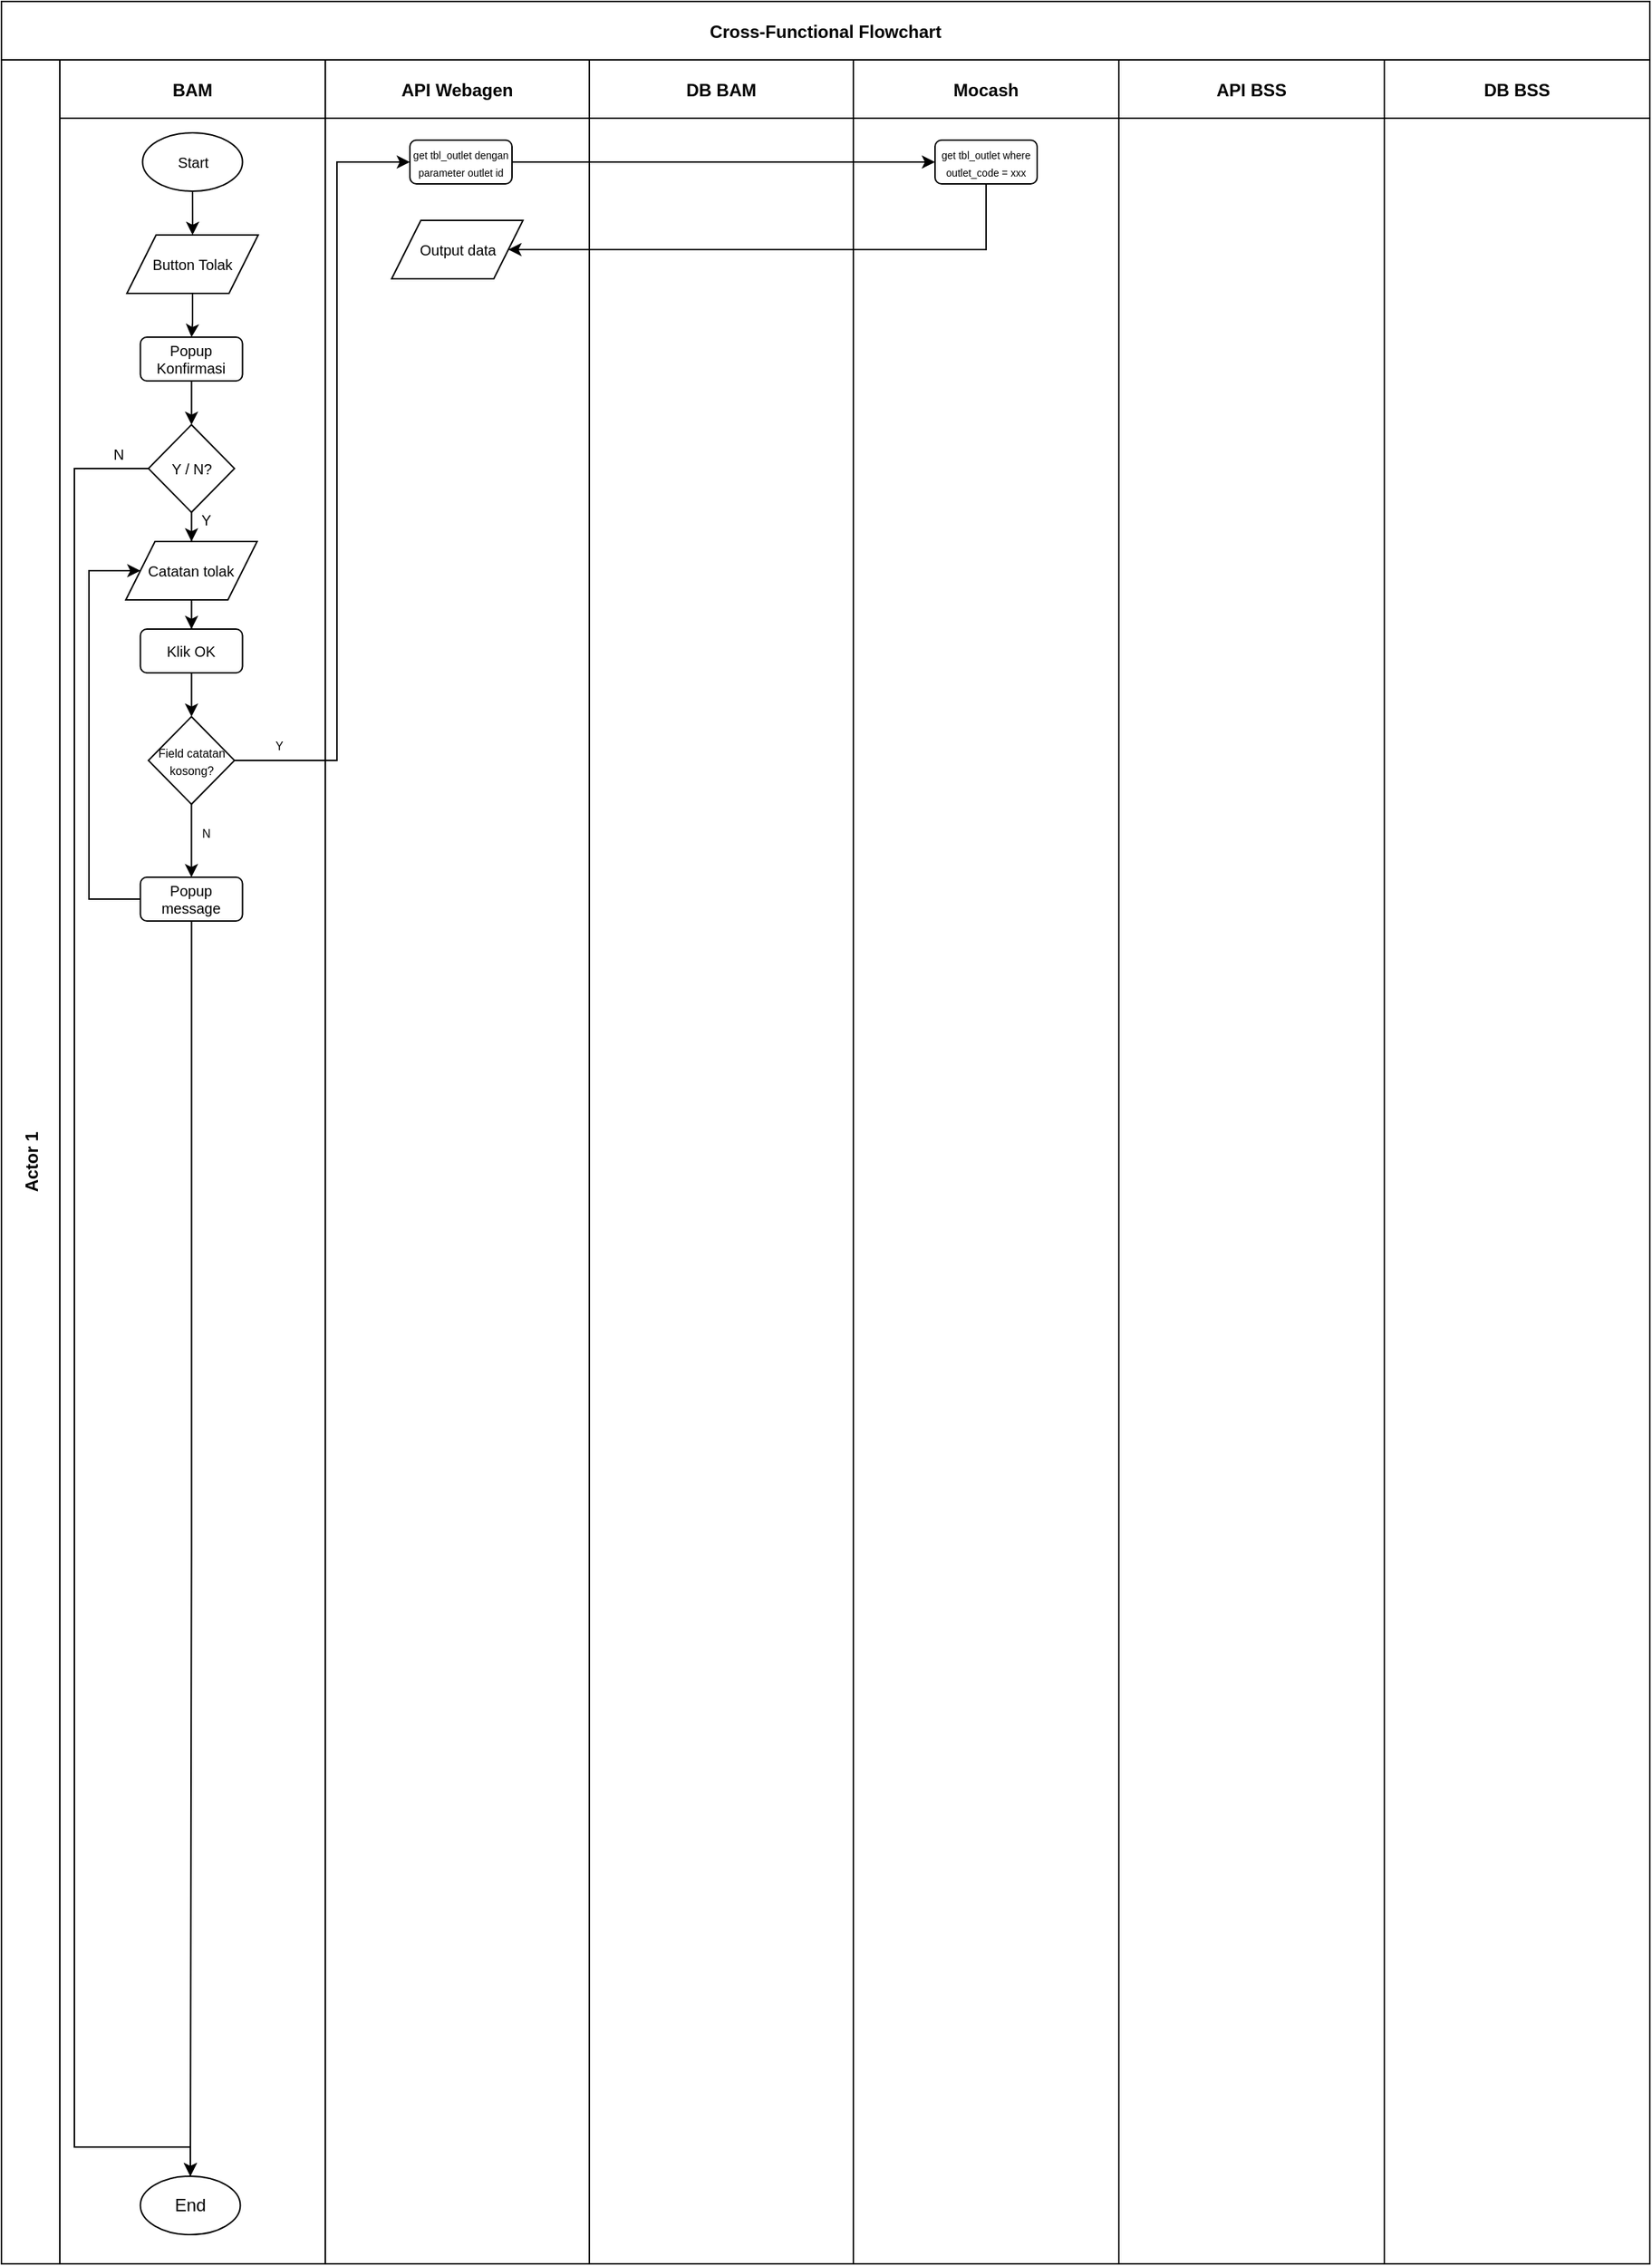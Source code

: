 <mxfile version="20.5.1" type="github"><diagram id="C5RBs43oDa-KdzZeNtuy" name="Page-1"><mxGraphModel dx="1240" dy="680" grid="1" gridSize="10" guides="1" tooltips="1" connect="1" arrows="1" fold="1" page="1" pageScale="1" pageWidth="1200" pageHeight="1600" math="0" shadow="0"><root><mxCell id="WIyWlLk6GJQsqaUBKTNV-0"/><mxCell id="WIyWlLk6GJQsqaUBKTNV-1" parent="WIyWlLk6GJQsqaUBKTNV-0"/><mxCell id="dpr4Hlm6WT-nSQgmNy0h-0" value="Cross-Functional Flowchart" style="shape=table;childLayout=tableLayout;startSize=40;collapsible=0;recursiveResize=0;expand=0;fontStyle=1;" vertex="1" parent="WIyWlLk6GJQsqaUBKTNV-1"><mxGeometry x="30" y="20" width="1130" height="1550" as="geometry"/></mxCell><mxCell id="dpr4Hlm6WT-nSQgmNy0h-1" value="Actor 1" style="shape=tableRow;horizontal=0;startSize=40;swimlaneHead=0;swimlaneBody=0;top=0;left=0;bottom=0;right=0;dropTarget=0;fillColor=none;collapsible=0;recursiveResize=0;expand=0;fontStyle=1;" vertex="1" parent="dpr4Hlm6WT-nSQgmNy0h-0"><mxGeometry y="40" width="1130" height="1510" as="geometry"/></mxCell><mxCell id="dpr4Hlm6WT-nSQgmNy0h-2" value="BAM" style="swimlane;swimlaneHead=0;swimlaneBody=0;fontStyle=0;connectable=0;fillColor=none;startSize=40;collapsible=0;recursiveResize=0;expand=0;fontStyle=1;" vertex="1" parent="dpr4Hlm6WT-nSQgmNy0h-1"><mxGeometry x="40" width="182" height="1510" as="geometry"><mxRectangle width="182" height="1510" as="alternateBounds"/></mxGeometry></mxCell><mxCell id="dpr4Hlm6WT-nSQgmNy0h-19" value="" style="edgeStyle=orthogonalEdgeStyle;rounded=0;orthogonalLoop=1;jettySize=auto;html=1;fontSize=10;" edge="1" parent="dpr4Hlm6WT-nSQgmNy0h-2" source="dpr4Hlm6WT-nSQgmNy0h-17" target="dpr4Hlm6WT-nSQgmNy0h-18"><mxGeometry relative="1" as="geometry"/></mxCell><mxCell id="dpr4Hlm6WT-nSQgmNy0h-17" value="&lt;font style=&quot;font-size: 10px;&quot;&gt;Start&lt;/font&gt;" style="ellipse;whiteSpace=wrap;html=1;" vertex="1" parent="dpr4Hlm6WT-nSQgmNy0h-2"><mxGeometry x="56.75" y="50" width="68.5" height="40" as="geometry"/></mxCell><mxCell id="dpr4Hlm6WT-nSQgmNy0h-21" value="" style="edgeStyle=orthogonalEdgeStyle;rounded=0;orthogonalLoop=1;jettySize=auto;html=1;fontSize=10;" edge="1" parent="dpr4Hlm6WT-nSQgmNy0h-2" source="dpr4Hlm6WT-nSQgmNy0h-18" target="dpr4Hlm6WT-nSQgmNy0h-20"><mxGeometry relative="1" as="geometry"/></mxCell><mxCell id="dpr4Hlm6WT-nSQgmNy0h-18" value="&lt;font style=&quot;font-size: 10px;&quot;&gt;Button Tolak&lt;/font&gt;" style="shape=parallelogram;perimeter=parallelogramPerimeter;whiteSpace=wrap;html=1;fixedSize=1;" vertex="1" parent="dpr4Hlm6WT-nSQgmNy0h-2"><mxGeometry x="46" y="120" width="90" height="40" as="geometry"/></mxCell><mxCell id="dpr4Hlm6WT-nSQgmNy0h-23" value="" style="edgeStyle=orthogonalEdgeStyle;rounded=0;orthogonalLoop=1;jettySize=auto;html=1;fontSize=10;" edge="1" parent="dpr4Hlm6WT-nSQgmNy0h-2" source="dpr4Hlm6WT-nSQgmNy0h-20" target="dpr4Hlm6WT-nSQgmNy0h-22"><mxGeometry relative="1" as="geometry"/></mxCell><mxCell id="dpr4Hlm6WT-nSQgmNy0h-20" value="Popup Konfirmasi" style="rounded=1;whiteSpace=wrap;html=1;fontSize=10;" vertex="1" parent="dpr4Hlm6WT-nSQgmNy0h-2"><mxGeometry x="55.25" y="190" width="70" height="30" as="geometry"/></mxCell><mxCell id="dpr4Hlm6WT-nSQgmNy0h-26" style="edgeStyle=orthogonalEdgeStyle;rounded=0;orthogonalLoop=1;jettySize=auto;html=1;exitX=0;exitY=0.5;exitDx=0;exitDy=0;entryX=0.5;entryY=0;entryDx=0;entryDy=0;fontSize=10;" edge="1" parent="dpr4Hlm6WT-nSQgmNy0h-2" source="dpr4Hlm6WT-nSQgmNy0h-22" target="dpr4Hlm6WT-nSQgmNy0h-25"><mxGeometry relative="1" as="geometry"><Array as="points"><mxPoint x="10" y="280"/><mxPoint x="10" y="1430"/><mxPoint x="90" y="1430"/></Array></mxGeometry></mxCell><mxCell id="dpr4Hlm6WT-nSQgmNy0h-29" value="" style="edgeStyle=orthogonalEdgeStyle;rounded=0;orthogonalLoop=1;jettySize=auto;html=1;fontSize=10;" edge="1" parent="dpr4Hlm6WT-nSQgmNy0h-2" source="dpr4Hlm6WT-nSQgmNy0h-22" target="dpr4Hlm6WT-nSQgmNy0h-28"><mxGeometry relative="1" as="geometry"/></mxCell><mxCell id="dpr4Hlm6WT-nSQgmNy0h-22" value="Y / N?" style="rhombus;whiteSpace=wrap;html=1;fontSize=10;" vertex="1" parent="dpr4Hlm6WT-nSQgmNy0h-2"><mxGeometry x="60.75" y="250" width="59" height="60" as="geometry"/></mxCell><mxCell id="dpr4Hlm6WT-nSQgmNy0h-25" value="End" style="ellipse;whiteSpace=wrap;html=1;" vertex="1" parent="dpr4Hlm6WT-nSQgmNy0h-2"><mxGeometry x="55.25" y="1450" width="68.5" height="40" as="geometry"/></mxCell><mxCell id="dpr4Hlm6WT-nSQgmNy0h-42" value="" style="edgeStyle=orthogonalEdgeStyle;rounded=0;orthogonalLoop=1;jettySize=auto;html=1;fontSize=7;" edge="1" parent="dpr4Hlm6WT-nSQgmNy0h-2" source="dpr4Hlm6WT-nSQgmNy0h-28" target="dpr4Hlm6WT-nSQgmNy0h-41"><mxGeometry relative="1" as="geometry"/></mxCell><mxCell id="dpr4Hlm6WT-nSQgmNy0h-28" value="&lt;font style=&quot;font-size: 10px;&quot;&gt;Catatan tolak&lt;br&gt;&lt;/font&gt;" style="shape=parallelogram;perimeter=parallelogramPerimeter;whiteSpace=wrap;html=1;fixedSize=1;" vertex="1" parent="dpr4Hlm6WT-nSQgmNy0h-2"><mxGeometry x="45.25" y="330" width="90" height="40" as="geometry"/></mxCell><mxCell id="dpr4Hlm6WT-nSQgmNy0h-30" value="Y" style="text;html=1;align=center;verticalAlign=middle;resizable=0;points=[];autosize=1;strokeColor=none;fillColor=none;fontSize=10;" vertex="1" parent="dpr4Hlm6WT-nSQgmNy0h-2"><mxGeometry x="84.5" y="300" width="30" height="30" as="geometry"/></mxCell><mxCell id="dpr4Hlm6WT-nSQgmNy0h-36" value="" style="edgeStyle=orthogonalEdgeStyle;rounded=0;orthogonalLoop=1;jettySize=auto;html=1;fontSize=10;" edge="1" parent="dpr4Hlm6WT-nSQgmNy0h-2" source="dpr4Hlm6WT-nSQgmNy0h-34" target="dpr4Hlm6WT-nSQgmNy0h-25"><mxGeometry relative="1" as="geometry"/></mxCell><mxCell id="dpr4Hlm6WT-nSQgmNy0h-47" style="edgeStyle=orthogonalEdgeStyle;rounded=0;orthogonalLoop=1;jettySize=auto;html=1;exitX=0;exitY=0.5;exitDx=0;exitDy=0;fontSize=8;" edge="1" parent="dpr4Hlm6WT-nSQgmNy0h-2" source="dpr4Hlm6WT-nSQgmNy0h-34" target="dpr4Hlm6WT-nSQgmNy0h-28"><mxGeometry relative="1" as="geometry"><mxPoint x="20" y="420" as="targetPoint"/><Array as="points"><mxPoint x="20" y="575"/><mxPoint x="20" y="350"/></Array></mxGeometry></mxCell><mxCell id="dpr4Hlm6WT-nSQgmNy0h-34" value="Popup message" style="rounded=1;whiteSpace=wrap;html=1;fontSize=10;" vertex="1" parent="dpr4Hlm6WT-nSQgmNy0h-2"><mxGeometry x="55.25" y="560" width="70" height="30" as="geometry"/></mxCell><mxCell id="dpr4Hlm6WT-nSQgmNy0h-44" value="" style="edgeStyle=orthogonalEdgeStyle;rounded=0;orthogonalLoop=1;jettySize=auto;html=1;fontSize=7;" edge="1" parent="dpr4Hlm6WT-nSQgmNy0h-2" source="dpr4Hlm6WT-nSQgmNy0h-41" target="dpr4Hlm6WT-nSQgmNy0h-43"><mxGeometry relative="1" as="geometry"/></mxCell><mxCell id="dpr4Hlm6WT-nSQgmNy0h-41" value="Klik OK" style="rounded=1;whiteSpace=wrap;html=1;fontSize=10;" vertex="1" parent="dpr4Hlm6WT-nSQgmNy0h-2"><mxGeometry x="55.25" y="390" width="70" height="30" as="geometry"/></mxCell><mxCell id="dpr4Hlm6WT-nSQgmNy0h-45" value="" style="edgeStyle=orthogonalEdgeStyle;rounded=0;orthogonalLoop=1;jettySize=auto;html=1;fontSize=8;" edge="1" parent="dpr4Hlm6WT-nSQgmNy0h-2" source="dpr4Hlm6WT-nSQgmNy0h-43" target="dpr4Hlm6WT-nSQgmNy0h-34"><mxGeometry relative="1" as="geometry"/></mxCell><mxCell id="dpr4Hlm6WT-nSQgmNy0h-43" value="&lt;font style=&quot;font-size: 8px;&quot;&gt;Field catatan kosong?&lt;br&gt;&lt;/font&gt;" style="rhombus;whiteSpace=wrap;html=1;fontSize=10;" vertex="1" parent="dpr4Hlm6WT-nSQgmNy0h-2"><mxGeometry x="60.75" y="450" width="59" height="60" as="geometry"/></mxCell><mxCell id="dpr4Hlm6WT-nSQgmNy0h-46" value="N" style="text;html=1;align=center;verticalAlign=middle;resizable=0;points=[];autosize=1;strokeColor=none;fillColor=none;fontSize=8;" vertex="1" parent="dpr4Hlm6WT-nSQgmNy0h-2"><mxGeometry x="84.5" y="520" width="30" height="20" as="geometry"/></mxCell><mxCell id="dpr4Hlm6WT-nSQgmNy0h-49" value="Y" style="text;html=1;align=center;verticalAlign=middle;resizable=0;points=[];autosize=1;strokeColor=none;fillColor=none;fontSize=8;" vertex="1" parent="dpr4Hlm6WT-nSQgmNy0h-2"><mxGeometry x="135.25" y="460" width="30" height="20" as="geometry"/></mxCell><mxCell id="dpr4Hlm6WT-nSQgmNy0h-3" value="API Webagen" style="swimlane;swimlaneHead=0;swimlaneBody=0;fontStyle=0;connectable=0;fillColor=none;startSize=40;collapsible=0;recursiveResize=0;expand=0;fontStyle=1;" vertex="1" parent="dpr4Hlm6WT-nSQgmNy0h-1"><mxGeometry x="222" width="181" height="1510" as="geometry"><mxRectangle width="181" height="1510" as="alternateBounds"/></mxGeometry></mxCell><mxCell id="dpr4Hlm6WT-nSQgmNy0h-38" value="&lt;font style=&quot;font-size: 7px;&quot;&gt;get tbl_outlet dengan parameter outlet id&lt;br&gt;&lt;/font&gt;" style="rounded=1;whiteSpace=wrap;html=1;fontSize=10;" vertex="1" parent="dpr4Hlm6WT-nSQgmNy0h-3"><mxGeometry x="58" y="55" width="70" height="30" as="geometry"/></mxCell><mxCell id="dpr4Hlm6WT-nSQgmNy0h-55" value="&lt;font style=&quot;font-size: 10px;&quot;&gt;Output data&lt;/font&gt;" style="shape=parallelogram;perimeter=parallelogramPerimeter;whiteSpace=wrap;html=1;fixedSize=1;" vertex="1" parent="dpr4Hlm6WT-nSQgmNy0h-3"><mxGeometry x="45.5" y="110" width="90" height="40" as="geometry"/></mxCell><mxCell id="dpr4Hlm6WT-nSQgmNy0h-4" value="DB BAM" style="swimlane;swimlaneHead=0;swimlaneBody=0;fontStyle=0;connectable=0;fillColor=none;startSize=40;collapsible=0;recursiveResize=0;expand=0;fontStyle=1;" vertex="1" parent="dpr4Hlm6WT-nSQgmNy0h-1"><mxGeometry x="403" width="181" height="1510" as="geometry"><mxRectangle width="181" height="1510" as="alternateBounds"/></mxGeometry></mxCell><mxCell id="dpr4Hlm6WT-nSQgmNy0h-14" value="Mocash" style="swimlane;swimlaneHead=0;swimlaneBody=0;fontStyle=0;connectable=0;fillColor=none;startSize=40;collapsible=0;recursiveResize=0;expand=0;fontStyle=1;" vertex="1" parent="dpr4Hlm6WT-nSQgmNy0h-1"><mxGeometry x="584" width="182" height="1510" as="geometry"><mxRectangle width="182" height="1510" as="alternateBounds"/></mxGeometry></mxCell><mxCell id="dpr4Hlm6WT-nSQgmNy0h-37" value="&lt;font style=&quot;font-size: 7px;&quot;&gt;get tbl_outlet where outlet_code = xxx&lt;br&gt;&lt;/font&gt;" style="rounded=1;whiteSpace=wrap;html=1;fontSize=10;" vertex="1" parent="dpr4Hlm6WT-nSQgmNy0h-14"><mxGeometry x="56" y="55" width="70" height="30" as="geometry"/></mxCell><mxCell id="dpr4Hlm6WT-nSQgmNy0h-15" value="API BSS" style="swimlane;swimlaneHead=0;swimlaneBody=0;fontStyle=0;connectable=0;fillColor=none;startSize=40;collapsible=0;recursiveResize=0;expand=0;fontStyle=1;" vertex="1" parent="dpr4Hlm6WT-nSQgmNy0h-1"><mxGeometry x="766" width="182" height="1510" as="geometry"><mxRectangle width="182" height="1510" as="alternateBounds"/></mxGeometry></mxCell><mxCell id="dpr4Hlm6WT-nSQgmNy0h-16" value="DB BSS" style="swimlane;swimlaneHead=0;swimlaneBody=0;fontStyle=0;connectable=0;fillColor=none;startSize=40;collapsible=0;recursiveResize=0;expand=0;fontStyle=1;" vertex="1" parent="dpr4Hlm6WT-nSQgmNy0h-1"><mxGeometry x="948" width="182" height="1510" as="geometry"><mxRectangle width="182" height="1510" as="alternateBounds"/></mxGeometry></mxCell><mxCell id="dpr4Hlm6WT-nSQgmNy0h-48" style="edgeStyle=orthogonalEdgeStyle;rounded=0;orthogonalLoop=1;jettySize=auto;html=1;exitX=1;exitY=0.5;exitDx=0;exitDy=0;entryX=0;entryY=0.5;entryDx=0;entryDy=0;fontSize=8;" edge="1" parent="dpr4Hlm6WT-nSQgmNy0h-1" source="dpr4Hlm6WT-nSQgmNy0h-43" target="dpr4Hlm6WT-nSQgmNy0h-38"><mxGeometry relative="1" as="geometry"><Array as="points"><mxPoint x="230" y="480"/><mxPoint x="230" y="70"/></Array></mxGeometry></mxCell><mxCell id="dpr4Hlm6WT-nSQgmNy0h-50" style="edgeStyle=orthogonalEdgeStyle;rounded=0;orthogonalLoop=1;jettySize=auto;html=1;exitX=1;exitY=0.5;exitDx=0;exitDy=0;entryX=0;entryY=0.5;entryDx=0;entryDy=0;fontSize=8;" edge="1" parent="dpr4Hlm6WT-nSQgmNy0h-1" source="dpr4Hlm6WT-nSQgmNy0h-38" target="dpr4Hlm6WT-nSQgmNy0h-37"><mxGeometry relative="1" as="geometry"/></mxCell><mxCell id="dpr4Hlm6WT-nSQgmNy0h-56" style="edgeStyle=orthogonalEdgeStyle;rounded=0;orthogonalLoop=1;jettySize=auto;html=1;exitX=0.5;exitY=1;exitDx=0;exitDy=0;fontSize=8;" edge="1" parent="dpr4Hlm6WT-nSQgmNy0h-1" source="dpr4Hlm6WT-nSQgmNy0h-37" target="dpr4Hlm6WT-nSQgmNy0h-55"><mxGeometry relative="1" as="geometry"><Array as="points"><mxPoint x="675" y="130"/></Array></mxGeometry></mxCell><mxCell id="dpr4Hlm6WT-nSQgmNy0h-27" value="N" style="text;html=1;align=center;verticalAlign=middle;resizable=0;points=[];autosize=1;strokeColor=none;fillColor=none;fontSize=10;" vertex="1" parent="WIyWlLk6GJQsqaUBKTNV-1"><mxGeometry x="95" y="315" width="30" height="30" as="geometry"/></mxCell></root></mxGraphModel></diagram></mxfile>